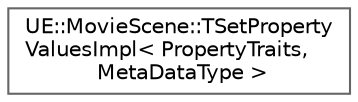 digraph "Graphical Class Hierarchy"
{
 // INTERACTIVE_SVG=YES
 // LATEX_PDF_SIZE
  bgcolor="transparent";
  edge [fontname=Helvetica,fontsize=10,labelfontname=Helvetica,labelfontsize=10];
  node [fontname=Helvetica,fontsize=10,shape=box,height=0.2,width=0.4];
  rankdir="LR";
  Node0 [id="Node000000",label="UE::MovieScene::TSetProperty\lValuesImpl\< PropertyTraits,\l MetaDataType \>",height=0.2,width=0.4,color="grey40", fillcolor="white", style="filled",URL="$d4/dde/structUE_1_1MovieScene_1_1TSetPropertyValuesImpl.html",tooltip=" "];
}
